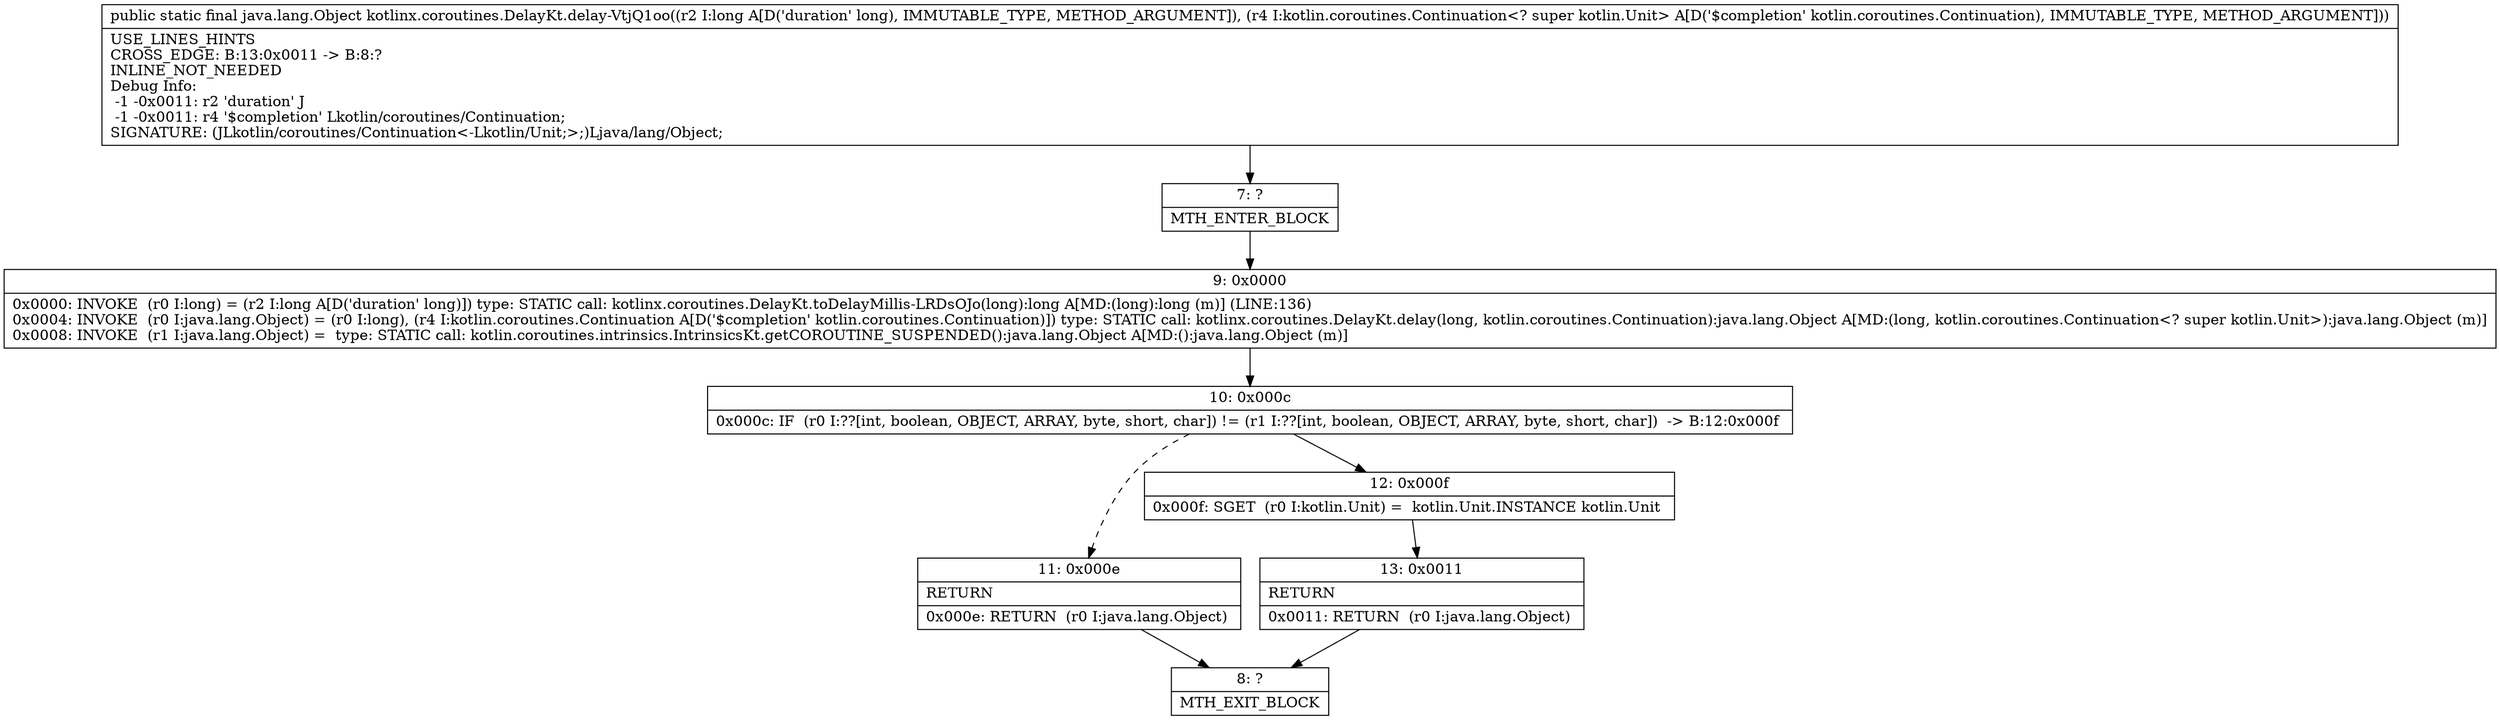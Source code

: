 digraph "CFG forkotlinx.coroutines.DelayKt.delay\-VtjQ1oo(JLkotlin\/coroutines\/Continuation;)Ljava\/lang\/Object;" {
Node_7 [shape=record,label="{7\:\ ?|MTH_ENTER_BLOCK\l}"];
Node_9 [shape=record,label="{9\:\ 0x0000|0x0000: INVOKE  (r0 I:long) = (r2 I:long A[D('duration' long)]) type: STATIC call: kotlinx.coroutines.DelayKt.toDelayMillis\-LRDsOJo(long):long A[MD:(long):long (m)] (LINE:136)\l0x0004: INVOKE  (r0 I:java.lang.Object) = (r0 I:long), (r4 I:kotlin.coroutines.Continuation A[D('$completion' kotlin.coroutines.Continuation)]) type: STATIC call: kotlinx.coroutines.DelayKt.delay(long, kotlin.coroutines.Continuation):java.lang.Object A[MD:(long, kotlin.coroutines.Continuation\<? super kotlin.Unit\>):java.lang.Object (m)]\l0x0008: INVOKE  (r1 I:java.lang.Object) =  type: STATIC call: kotlin.coroutines.intrinsics.IntrinsicsKt.getCOROUTINE_SUSPENDED():java.lang.Object A[MD:():java.lang.Object (m)]\l}"];
Node_10 [shape=record,label="{10\:\ 0x000c|0x000c: IF  (r0 I:??[int, boolean, OBJECT, ARRAY, byte, short, char]) != (r1 I:??[int, boolean, OBJECT, ARRAY, byte, short, char])  \-\> B:12:0x000f \l}"];
Node_11 [shape=record,label="{11\:\ 0x000e|RETURN\l|0x000e: RETURN  (r0 I:java.lang.Object) \l}"];
Node_8 [shape=record,label="{8\:\ ?|MTH_EXIT_BLOCK\l}"];
Node_12 [shape=record,label="{12\:\ 0x000f|0x000f: SGET  (r0 I:kotlin.Unit) =  kotlin.Unit.INSTANCE kotlin.Unit \l}"];
Node_13 [shape=record,label="{13\:\ 0x0011|RETURN\l|0x0011: RETURN  (r0 I:java.lang.Object) \l}"];
MethodNode[shape=record,label="{public static final java.lang.Object kotlinx.coroutines.DelayKt.delay\-VtjQ1oo((r2 I:long A[D('duration' long), IMMUTABLE_TYPE, METHOD_ARGUMENT]), (r4 I:kotlin.coroutines.Continuation\<? super kotlin.Unit\> A[D('$completion' kotlin.coroutines.Continuation), IMMUTABLE_TYPE, METHOD_ARGUMENT]))  | USE_LINES_HINTS\lCROSS_EDGE: B:13:0x0011 \-\> B:8:?\lINLINE_NOT_NEEDED\lDebug Info:\l  \-1 \-0x0011: r2 'duration' J\l  \-1 \-0x0011: r4 '$completion' Lkotlin\/coroutines\/Continuation;\lSIGNATURE: (JLkotlin\/coroutines\/Continuation\<\-Lkotlin\/Unit;\>;)Ljava\/lang\/Object;\l}"];
MethodNode -> Node_7;Node_7 -> Node_9;
Node_9 -> Node_10;
Node_10 -> Node_11[style=dashed];
Node_10 -> Node_12;
Node_11 -> Node_8;
Node_12 -> Node_13;
Node_13 -> Node_8;
}

